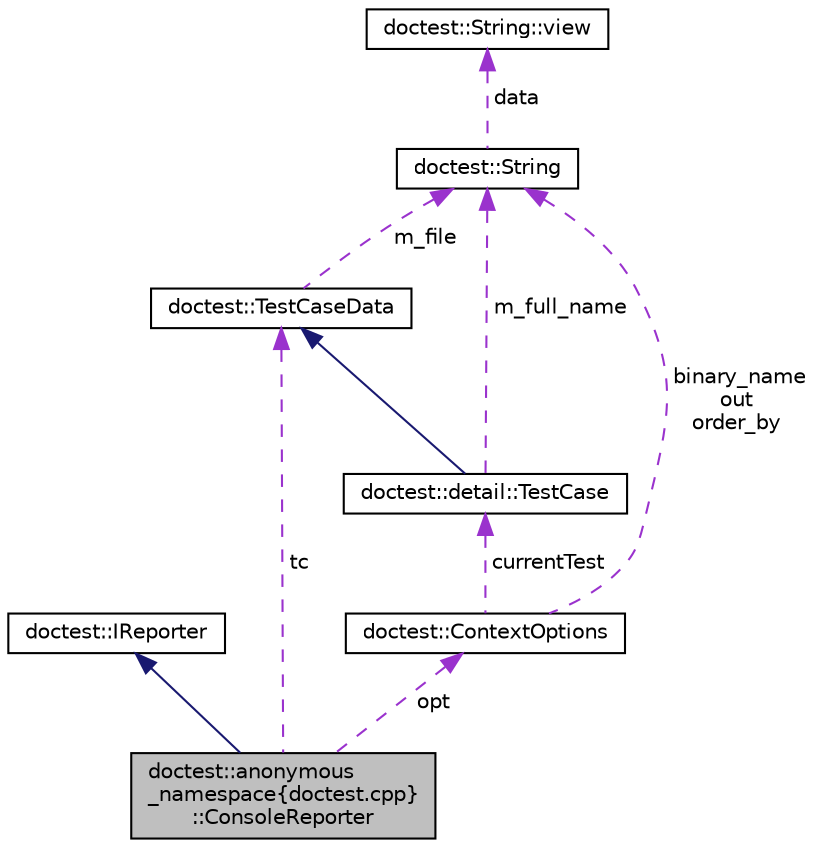 digraph "doctest::anonymous_namespace{doctest.cpp}::ConsoleReporter"
{
 // LATEX_PDF_SIZE
  edge [fontname="Helvetica",fontsize="10",labelfontname="Helvetica",labelfontsize="10"];
  node [fontname="Helvetica",fontsize="10",shape=record];
  Node1 [label="doctest::anonymous\l_namespace\{doctest.cpp\}\l::ConsoleReporter",height=0.2,width=0.4,color="black", fillcolor="grey75", style="filled", fontcolor="black",tooltip=" "];
  Node2 -> Node1 [dir="back",color="midnightblue",fontsize="10",style="solid",fontname="Helvetica"];
  Node2 [label="doctest::IReporter",height=0.2,width=0.4,color="black", fillcolor="white", style="filled",URL="$structdoctest_1_1_i_reporter.html",tooltip=" "];
  Node3 -> Node1 [dir="back",color="darkorchid3",fontsize="10",style="dashed",label=" tc" ,fontname="Helvetica"];
  Node3 [label="doctest::TestCaseData",height=0.2,width=0.4,color="black", fillcolor="white", style="filled",URL="$structdoctest_1_1_test_case_data.html",tooltip=" "];
  Node4 -> Node3 [dir="back",color="darkorchid3",fontsize="10",style="dashed",label=" m_file" ,fontname="Helvetica"];
  Node4 [label="doctest::String",height=0.2,width=0.4,color="black", fillcolor="white", style="filled",URL="$classdoctest_1_1_string.html",tooltip=" "];
  Node5 -> Node4 [dir="back",color="darkorchid3",fontsize="10",style="dashed",label=" data" ,fontname="Helvetica"];
  Node5 [label="doctest::String::view",height=0.2,width=0.4,color="black", fillcolor="white", style="filled",URL="$structdoctest_1_1_string_1_1view.html",tooltip="OCLINT avoid private static members."];
  Node6 -> Node1 [dir="back",color="darkorchid3",fontsize="10",style="dashed",label=" opt" ,fontname="Helvetica"];
  Node6 [label="doctest::ContextOptions",height=0.2,width=0.4,color="black", fillcolor="white", style="filled",URL="$structdoctest_1_1_context_options.html",tooltip="OCLINT too many fields."];
  Node4 -> Node6 [dir="back",color="darkorchid3",fontsize="10",style="dashed",label=" binary_name\nout\norder_by" ,fontname="Helvetica"];
  Node7 -> Node6 [dir="back",color="darkorchid3",fontsize="10",style="dashed",label=" currentTest" ,fontname="Helvetica"];
  Node7 [label="doctest::detail::TestCase",height=0.2,width=0.4,color="black", fillcolor="white", style="filled",URL="$structdoctest_1_1detail_1_1_test_case.html",tooltip=" "];
  Node3 -> Node7 [dir="back",color="midnightblue",fontsize="10",style="solid",fontname="Helvetica"];
  Node4 -> Node7 [dir="back",color="darkorchid3",fontsize="10",style="dashed",label=" m_full_name" ,fontname="Helvetica"];
}
